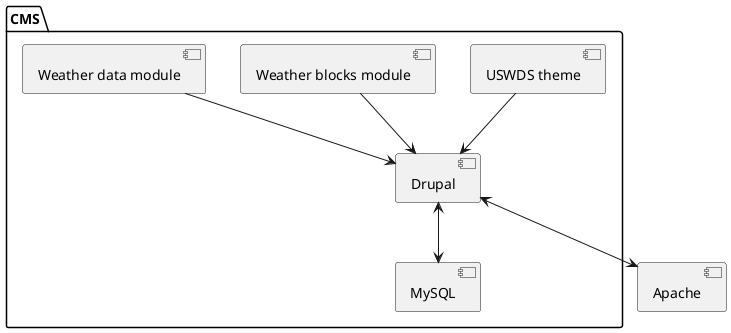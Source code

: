 @startuml weather.gov software stack


package "CMS" {
  [USWDS theme] as m1
  [Weather blocks module] as m2
  [Weather data module] as m3
  [Drupal]
  [MySQL]
}

m1 --> Drupal
m2 --> Drupal
m3 --> Drupal

[Apache]
Drupal <--> Apache

Drupal <--> MySQL

@enduml